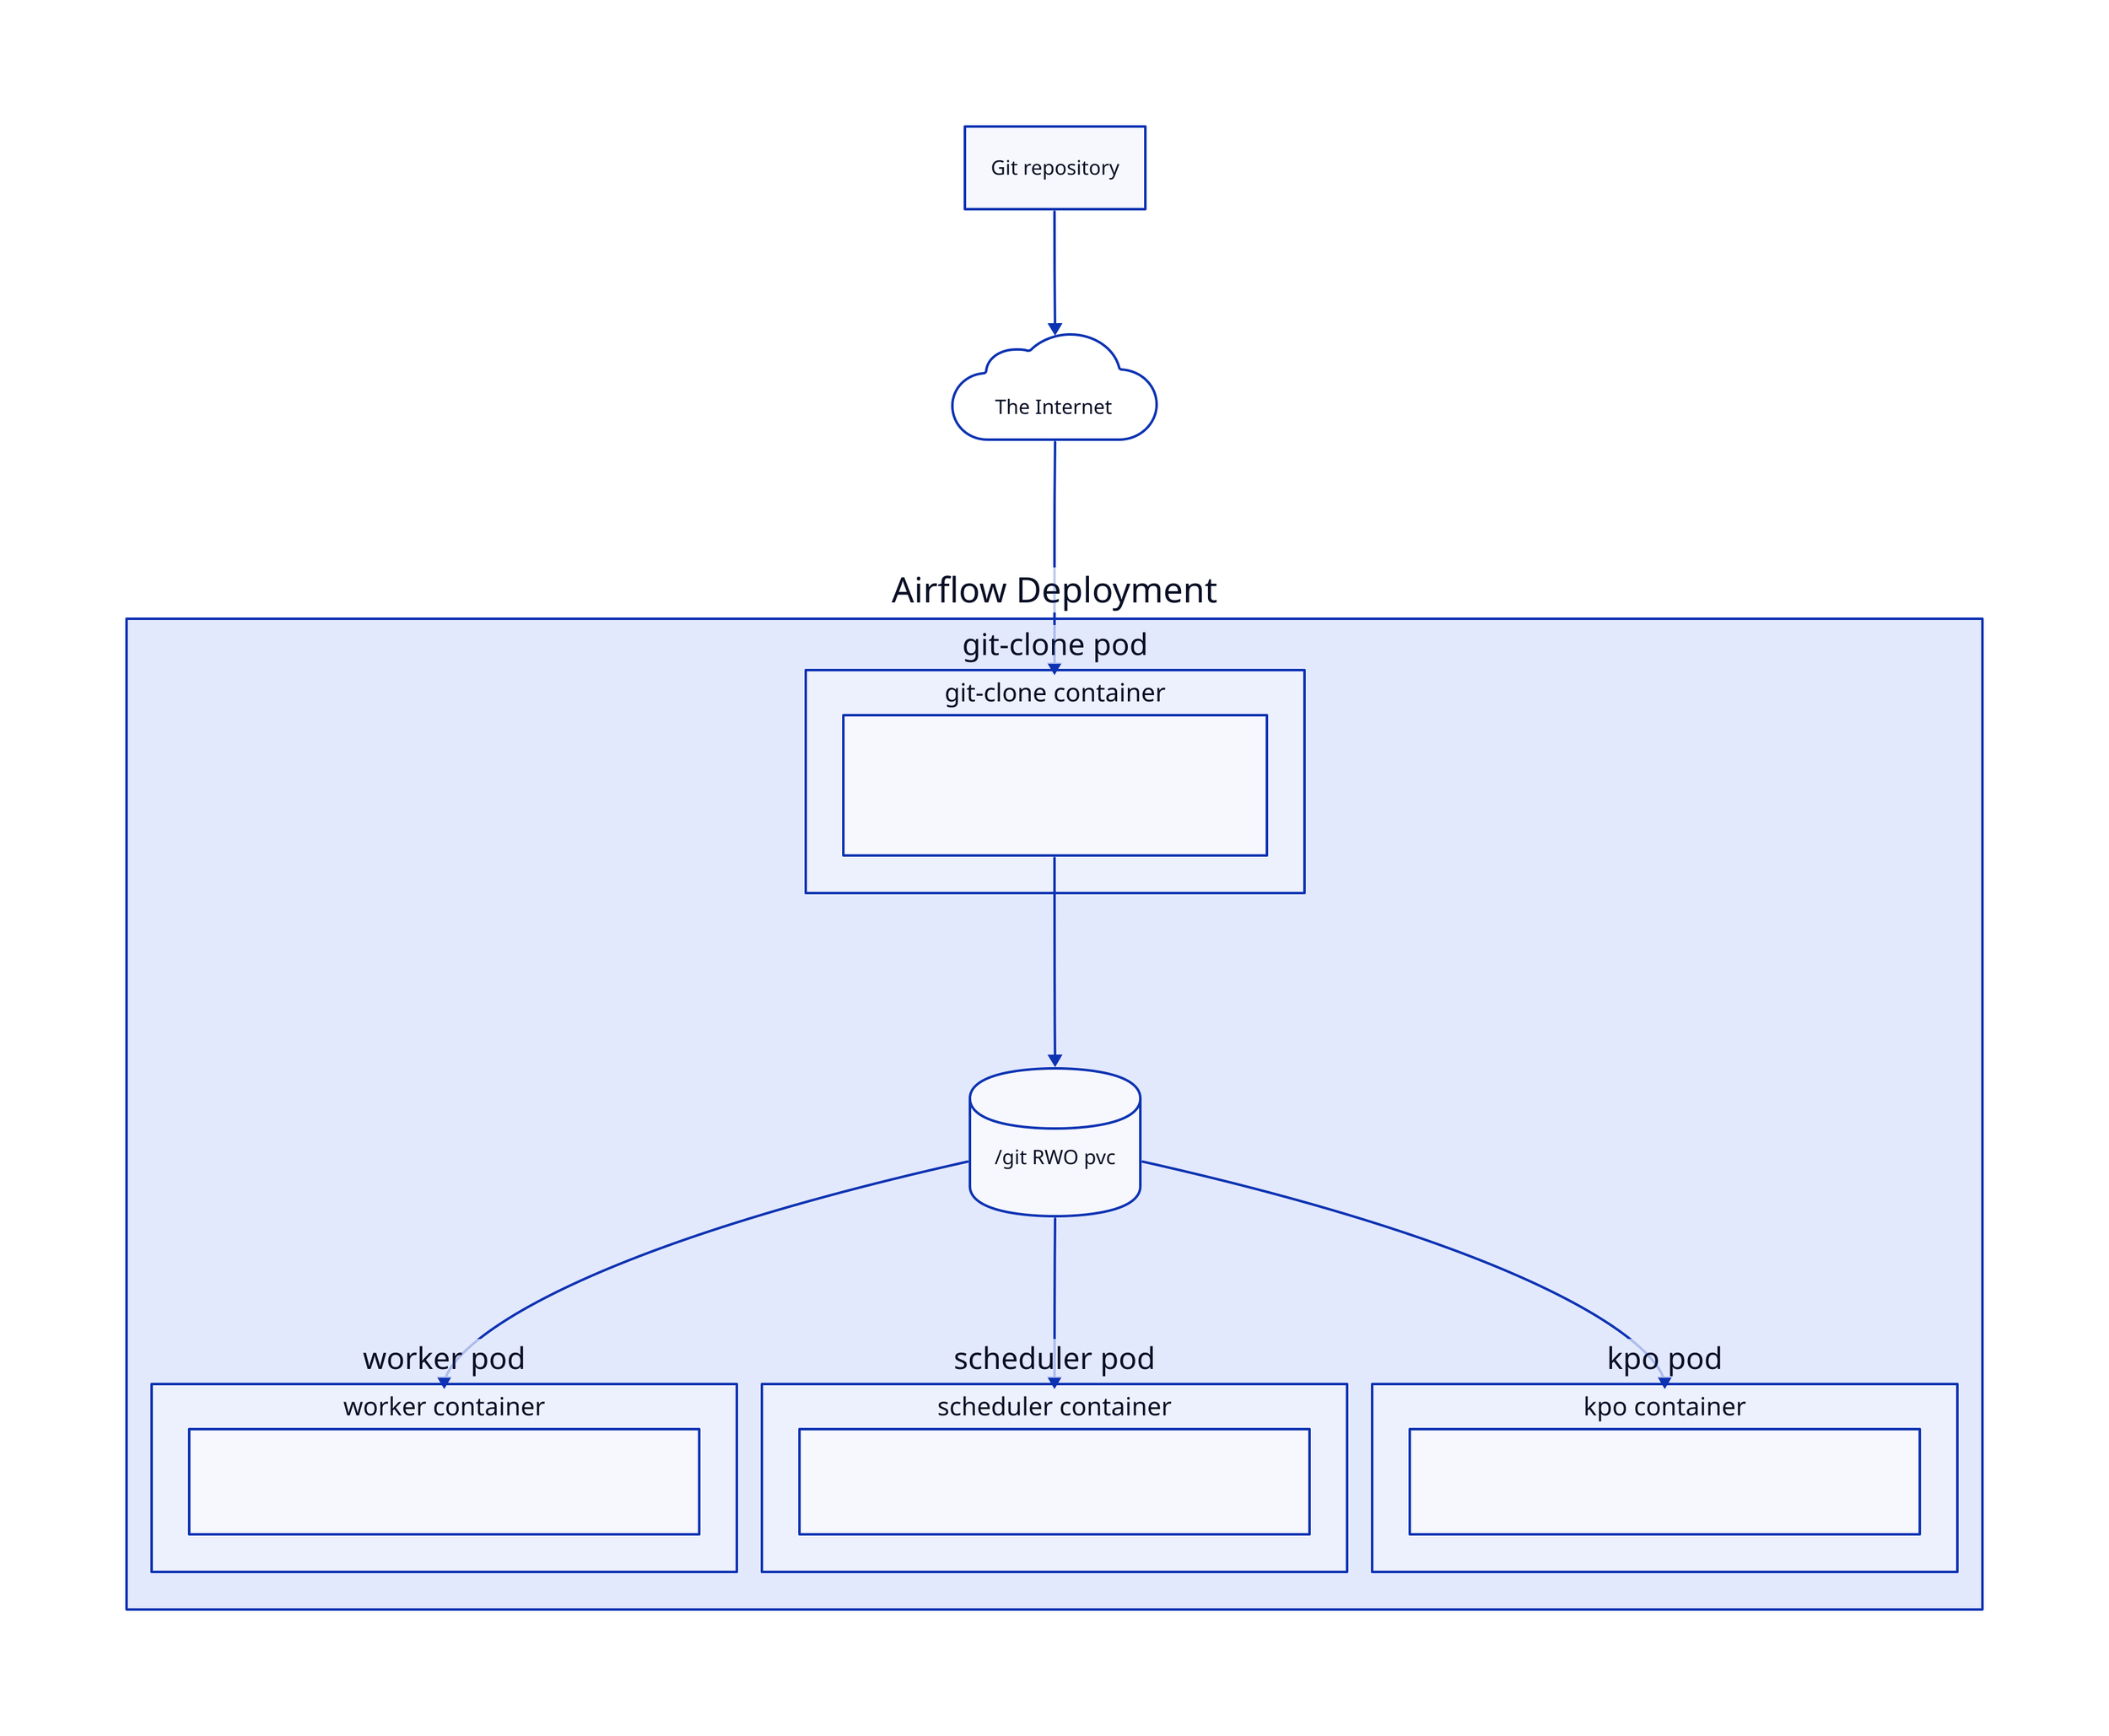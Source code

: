 Git repository -> The Internet
The Internet -> Airflow Deployment.git-clone pod.git-clone container

The Internet: {shape: cloud}

Airflow Deployment: {
  git-repo pvc: {
    shape: cylinder
    label: /git RWO pvc
  }

  git-clone pod: {
    git-clone container: {
      description: |md
        - pulls from external repo infrequently
        - stores repo in /git/reponame
      |
    }
  }

  worker pod: {
    worker container: {
      description: |md
        - mounts /git/reponame/dags as airflow dags dir
      |
    }
  }

  scheduler pod: {
    scheduler container: {
      description: |md
        - mounts /git/reponame/dags as airflow dags dir
      |
    }
  }

  kpo pod: {
    kpo container: {
      description: |md
        - mounts /git/reponame/dags as airflow dags dir
      |
    }
  }

  git-clone pod.git-clone container -> git-repo pvc
  git-repo pvc -> worker pod.worker container
  git-repo pvc -> scheduler pod.scheduler container
  git-repo pvc -> kpo pod.kpo container
}
